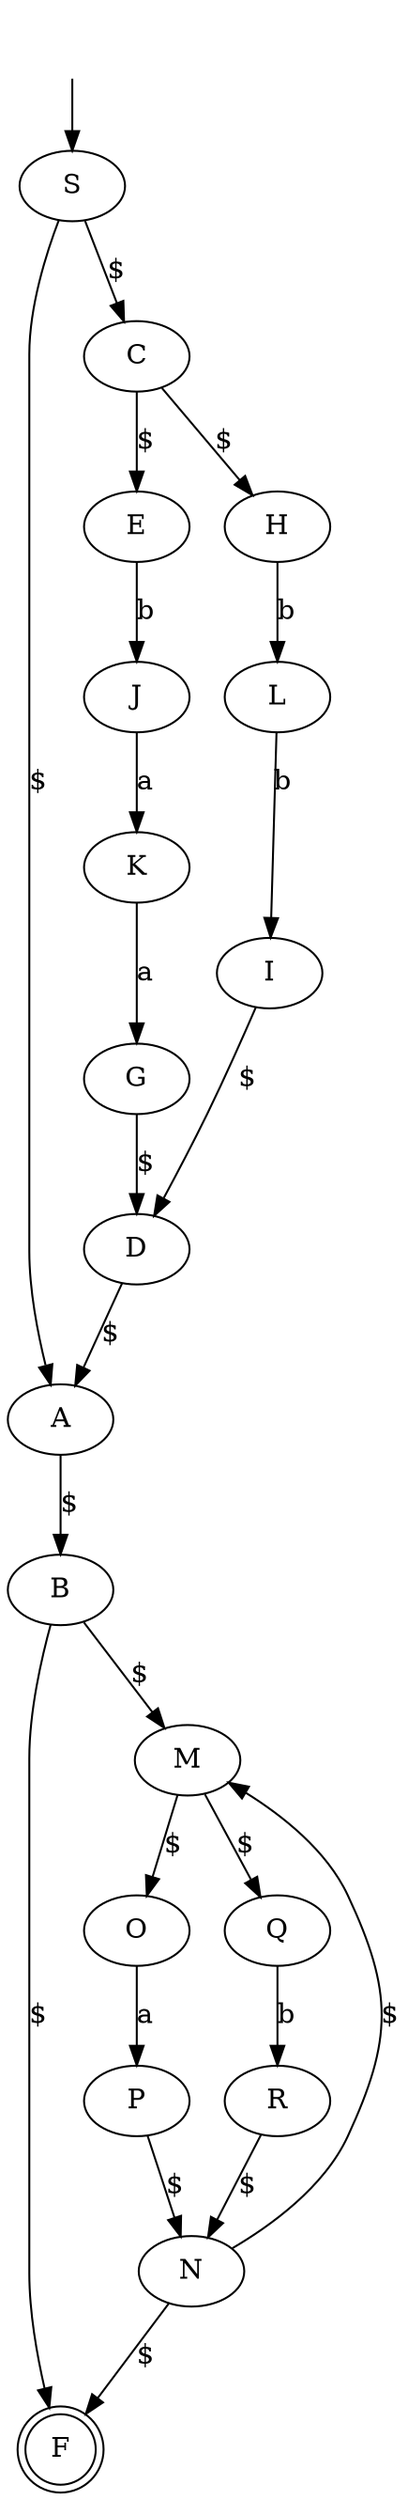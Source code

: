digraph {
 "" [shape=none]
 "F"  [shape=doublecircle]

"" -> "S"
"A" -> "B"[label="$", weight="$"];
"B" -> "F"[label="$", weight="$"];
"B" -> "M"[label="$", weight="$"];
"C" -> "E"[label="$", weight="$"];
"C" -> "H"[label="$", weight="$"];
"D" -> "A"[label="$", weight="$"];
"E" -> "J"[label="b", weight="b"];
"G" -> "D"[label="$", weight="$"];
"H" -> "L"[label="b", weight="b"];
"I" -> "D"[label="$", weight="$"];
"J" -> "K"[label="a", weight="a"];
"K" -> "G"[label="a", weight="a"];
"L" -> "I"[label="b", weight="b"];
"M" -> "O"[label="$", weight="$"];
"M" -> "Q"[label="$", weight="$"];
"N" -> "F"[label="$", weight="$"];
"N" -> "M"[label="$", weight="$"];
"O" -> "P"[label="a", weight="a"];
"P" -> "N"[label="$", weight="$"];
"Q" -> "R"[label="b", weight="b"];
"R" -> "N"[label="$", weight="$"];
"S" -> "A"[label="$", weight="$"];
"S" -> "C"[label="$", weight="$"];
}
